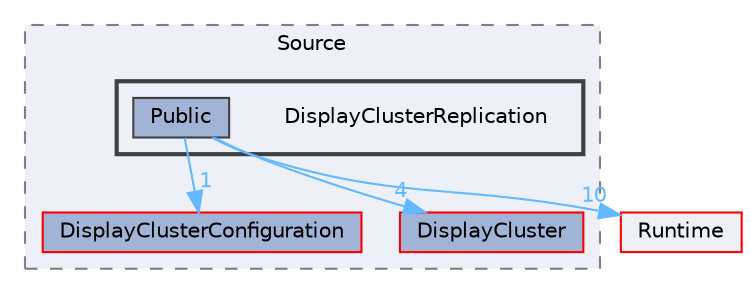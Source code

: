 digraph "DisplayClusterReplication"
{
 // INTERACTIVE_SVG=YES
 // LATEX_PDF_SIZE
  bgcolor="transparent";
  edge [fontname=Helvetica,fontsize=10,labelfontname=Helvetica,labelfontsize=10];
  node [fontname=Helvetica,fontsize=10,shape=box,height=0.2,width=0.4];
  compound=true
  subgraph clusterdir_acbfb3df7bc9decc780320b5cf3ee935 {
    graph [ bgcolor="#edf0f7", pencolor="grey50", label="Source", fontname=Helvetica,fontsize=10 style="filled,dashed", URL="dir_acbfb3df7bc9decc780320b5cf3ee935.html",tooltip=""]
  dir_96e45f3eefa341c89ab99fae333c719c [label="DisplayClusterConfiguration", fillcolor="#a2b4d6", color="red", style="filled", URL="dir_96e45f3eefa341c89ab99fae333c719c.html",tooltip=""];
  dir_d83c855bf8b66896400089d2317d0824 [label="DisplayCluster", fillcolor="#a2b4d6", color="red", style="filled", URL="dir_d83c855bf8b66896400089d2317d0824.html",tooltip=""];
  subgraph clusterdir_5e6da09b900e5e2e223e937d44960ea5 {
    graph [ bgcolor="#edf0f7", pencolor="grey25", label="", fontname=Helvetica,fontsize=10 style="filled,bold", URL="dir_5e6da09b900e5e2e223e937d44960ea5.html",tooltip=""]
    dir_5e6da09b900e5e2e223e937d44960ea5 [shape=plaintext, label="DisplayClusterReplication"];
  dir_541adf443b3f1ee5eb5cb4a81a3213b9 [label="Public", fillcolor="#a2b4d6", color="grey25", style="filled", URL="dir_541adf443b3f1ee5eb5cb4a81a3213b9.html",tooltip=""];
  }
  }
  dir_7536b172fbd480bfd146a1b1acd6856b [label="Runtime", fillcolor="#edf0f7", color="red", style="filled", URL="dir_7536b172fbd480bfd146a1b1acd6856b.html",tooltip=""];
  dir_541adf443b3f1ee5eb5cb4a81a3213b9->dir_7536b172fbd480bfd146a1b1acd6856b [headlabel="10", labeldistance=1.5 headhref="dir_000895_000984.html" href="dir_000895_000984.html" color="steelblue1" fontcolor="steelblue1"];
  dir_541adf443b3f1ee5eb5cb4a81a3213b9->dir_96e45f3eefa341c89ab99fae333c719c [headlabel="1", labeldistance=1.5 headhref="dir_000895_000318.html" href="dir_000895_000318.html" color="steelblue1" fontcolor="steelblue1"];
  dir_541adf443b3f1ee5eb5cb4a81a3213b9->dir_d83c855bf8b66896400089d2317d0824 [headlabel="4", labeldistance=1.5 headhref="dir_000895_000316.html" href="dir_000895_000316.html" color="steelblue1" fontcolor="steelblue1"];
}
